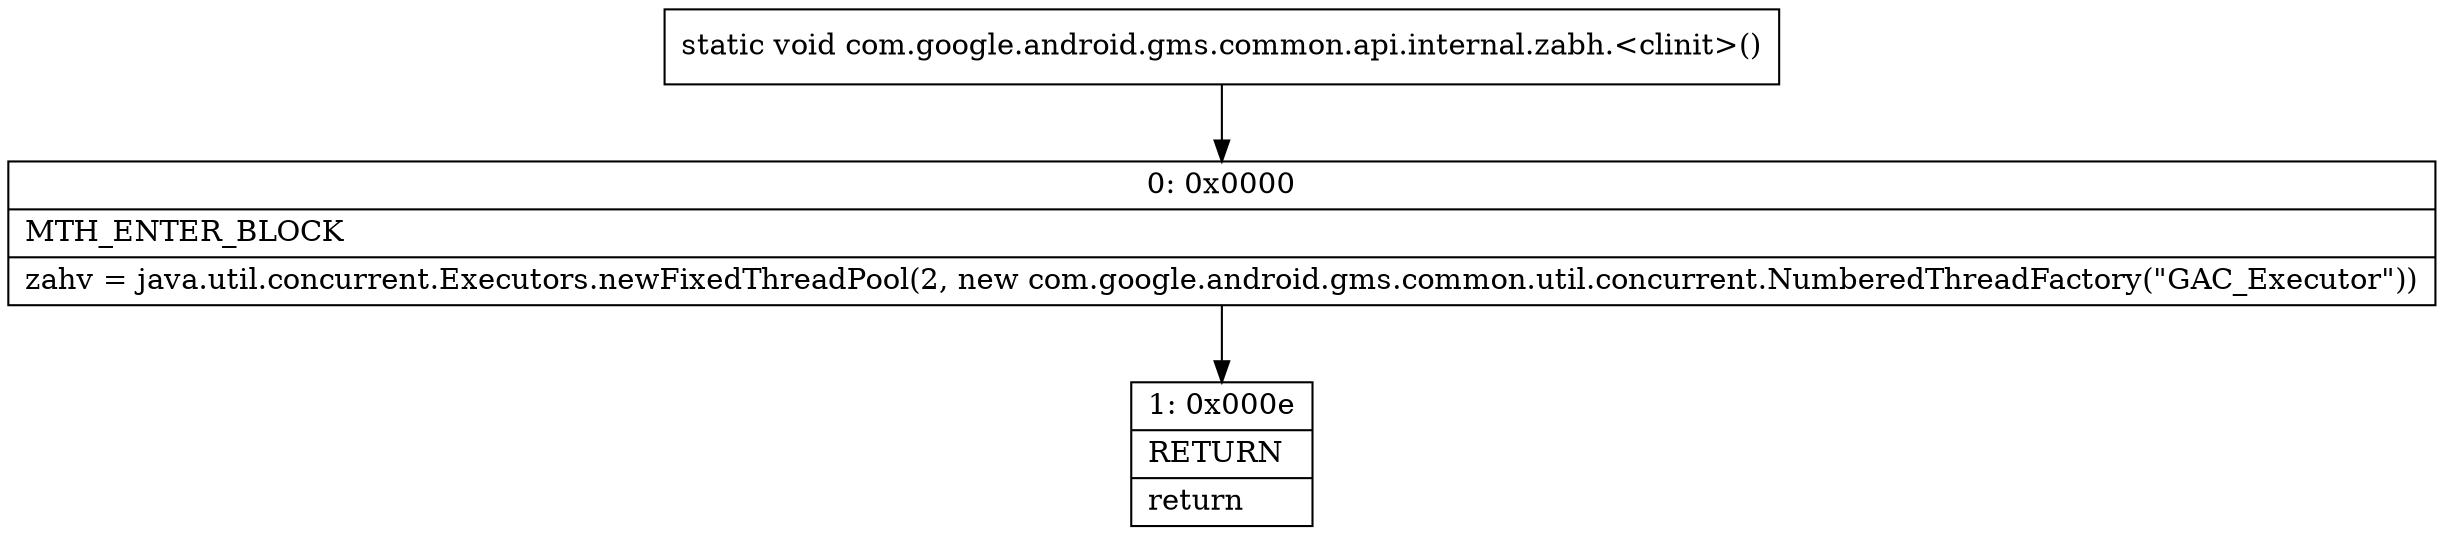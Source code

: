 digraph "CFG forcom.google.android.gms.common.api.internal.zabh.\<clinit\>()V" {
Node_0 [shape=record,label="{0\:\ 0x0000|MTH_ENTER_BLOCK\l|zahv = java.util.concurrent.Executors.newFixedThreadPool(2, new com.google.android.gms.common.util.concurrent.NumberedThreadFactory(\"GAC_Executor\"))\l}"];
Node_1 [shape=record,label="{1\:\ 0x000e|RETURN\l|return\l}"];
MethodNode[shape=record,label="{static void com.google.android.gms.common.api.internal.zabh.\<clinit\>() }"];
MethodNode -> Node_0;
Node_0 -> Node_1;
}

